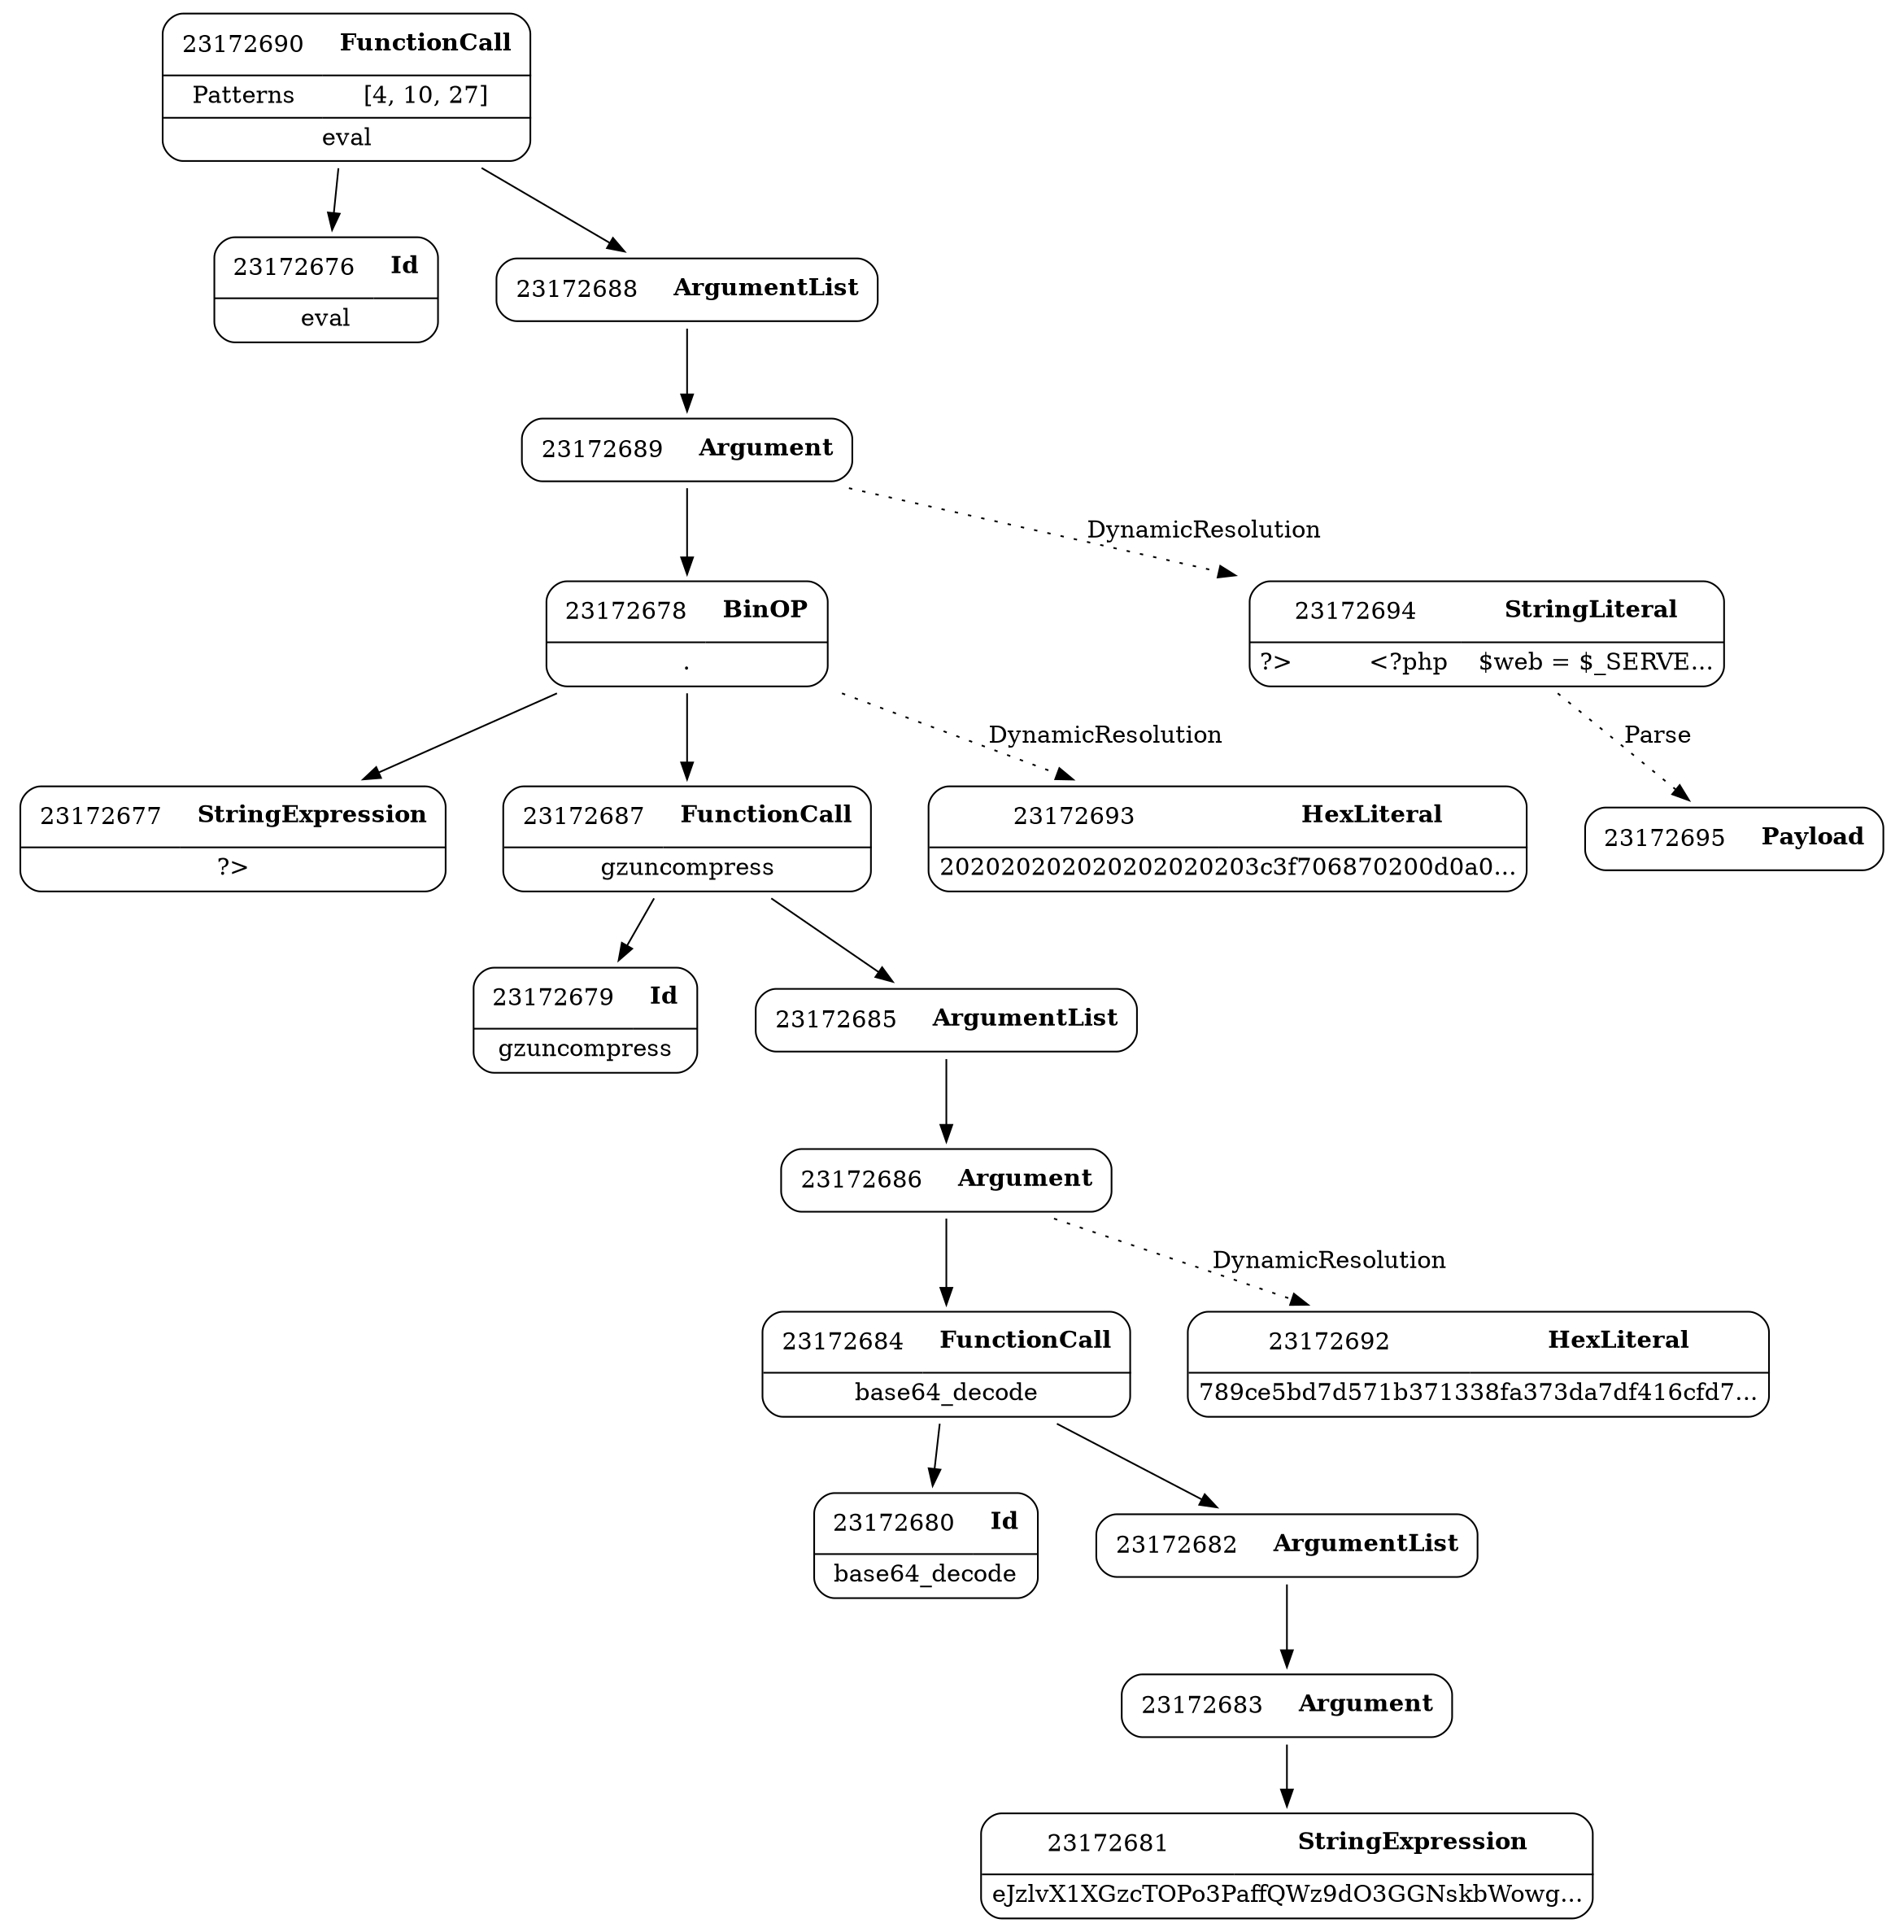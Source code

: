 digraph ast {
node [shape=none];
23172677 [label=<<TABLE border='1' cellspacing='0' cellpadding='10' style='rounded' ><TR><TD border='0'>23172677</TD><TD border='0'><B>StringExpression</B></TD></TR><HR/><TR><TD border='0' cellpadding='5' colspan='2'>?&gt;</TD></TR></TABLE>>];
23172676 [label=<<TABLE border='1' cellspacing='0' cellpadding='10' style='rounded' ><TR><TD border='0'>23172676</TD><TD border='0'><B>Id</B></TD></TR><HR/><TR><TD border='0' cellpadding='5' colspan='2'>eval</TD></TR></TABLE>>];
23172679 [label=<<TABLE border='1' cellspacing='0' cellpadding='10' style='rounded' ><TR><TD border='0'>23172679</TD><TD border='0'><B>Id</B></TD></TR><HR/><TR><TD border='0' cellpadding='5' colspan='2'>gzuncompress</TD></TR></TABLE>>];
23172678 [label=<<TABLE border='1' cellspacing='0' cellpadding='10' style='rounded' ><TR><TD border='0'>23172678</TD><TD border='0'><B>BinOP</B></TD></TR><HR/><TR><TD border='0' cellpadding='5' colspan='2'>.</TD></TR></TABLE>>];
23172678 -> 23172677 [weight=2];
23172678 -> 23172687 [weight=2];
23172678 -> 23172693 [style=dotted,label=DynamicResolution];
23172681 [label=<<TABLE border='1' cellspacing='0' cellpadding='10' style='rounded' ><TR><TD border='0'>23172681</TD><TD border='0'><B>StringExpression</B></TD></TR><HR/><TR><TD border='0' cellpadding='5' colspan='2'>eJzlvX1XGzcTOPo3PaffQWz9dO3GGNskbWowg...</TD></TR></TABLE>>];
23172680 [label=<<TABLE border='1' cellspacing='0' cellpadding='10' style='rounded' ><TR><TD border='0'>23172680</TD><TD border='0'><B>Id</B></TD></TR><HR/><TR><TD border='0' cellpadding='5' colspan='2'>base64_decode</TD></TR></TABLE>>];
23172683 [label=<<TABLE border='1' cellspacing='0' cellpadding='10' style='rounded' ><TR><TD border='0'>23172683</TD><TD border='0'><B>Argument</B></TD></TR></TABLE>>];
23172683 -> 23172681 [weight=2];
23172682 [label=<<TABLE border='1' cellspacing='0' cellpadding='10' style='rounded' ><TR><TD border='0'>23172682</TD><TD border='0'><B>ArgumentList</B></TD></TR></TABLE>>];
23172682 -> 23172683 [weight=2];
23172685 [label=<<TABLE border='1' cellspacing='0' cellpadding='10' style='rounded' ><TR><TD border='0'>23172685</TD><TD border='0'><B>ArgumentList</B></TD></TR></TABLE>>];
23172685 -> 23172686 [weight=2];
23172684 [label=<<TABLE border='1' cellspacing='0' cellpadding='10' style='rounded' ><TR><TD border='0'>23172684</TD><TD border='0'><B>FunctionCall</B></TD></TR><HR/><TR><TD border='0' cellpadding='5' colspan='2'>base64_decode</TD></TR></TABLE>>];
23172684 -> 23172680 [weight=2];
23172684 -> 23172682 [weight=2];
23172687 [label=<<TABLE border='1' cellspacing='0' cellpadding='10' style='rounded' ><TR><TD border='0'>23172687</TD><TD border='0'><B>FunctionCall</B></TD></TR><HR/><TR><TD border='0' cellpadding='5' colspan='2'>gzuncompress</TD></TR></TABLE>>];
23172687 -> 23172679 [weight=2];
23172687 -> 23172685 [weight=2];
23172686 [label=<<TABLE border='1' cellspacing='0' cellpadding='10' style='rounded' ><TR><TD border='0'>23172686</TD><TD border='0'><B>Argument</B></TD></TR></TABLE>>];
23172686 -> 23172684 [weight=2];
23172686 -> 23172692 [style=dotted,label=DynamicResolution];
23172689 [label=<<TABLE border='1' cellspacing='0' cellpadding='10' style='rounded' ><TR><TD border='0'>23172689</TD><TD border='0'><B>Argument</B></TD></TR></TABLE>>];
23172689 -> 23172678 [weight=2];
23172689 -> 23172694 [style=dotted,label=DynamicResolution];
23172688 [label=<<TABLE border='1' cellspacing='0' cellpadding='10' style='rounded' ><TR><TD border='0'>23172688</TD><TD border='0'><B>ArgumentList</B></TD></TR></TABLE>>];
23172688 -> 23172689 [weight=2];
23172690 [label=<<TABLE border='1' cellspacing='0' cellpadding='10' style='rounded' ><TR><TD border='0'>23172690</TD><TD border='0'><B>FunctionCall</B></TD></TR><HR/><TR><TD border='0' cellpadding='5'>Patterns</TD><TD border='0' cellpadding='5'>[4, 10, 27]</TD></TR><HR/><TR><TD border='0' cellpadding='5' colspan='2'>eval</TD></TR></TABLE>>];
23172690 -> 23172676 [weight=2];
23172690 -> 23172688 [weight=2];
23172693 [label=<<TABLE border='1' cellspacing='0' cellpadding='10' style='rounded' ><TR><TD border='0'>23172693</TD><TD border='0'><B>HexLiteral</B></TD></TR><HR/><TR><TD border='0' cellpadding='5' colspan='2'>202020202020202020203c3f706870200d0a0...</TD></TR></TABLE>>];
23172692 [label=<<TABLE border='1' cellspacing='0' cellpadding='10' style='rounded' ><TR><TD border='0'>23172692</TD><TD border='0'><B>HexLiteral</B></TD></TR><HR/><TR><TD border='0' cellpadding='5' colspan='2'>789ce5bd7d571b371338fa373da7df416cfd7...</TD></TR></TABLE>>];
23172695 [label=<<TABLE border='1' cellspacing='0' cellpadding='10' style='rounded' ><TR><TD border='0'>23172695</TD><TD border='0'><B>Payload</B></TD></TR></TABLE>>];
23172694 [label=<<TABLE border='1' cellspacing='0' cellpadding='10' style='rounded' ><TR><TD border='0'>23172694</TD><TD border='0'><B>StringLiteral</B></TD></TR><HR/><TR><TD border='0' cellpadding='5' colspan='2'>?&gt;          &lt;?php    $web = $_SERVE...</TD></TR></TABLE>>];
23172694 -> 23172695 [style=dotted,label=Parse];
}
